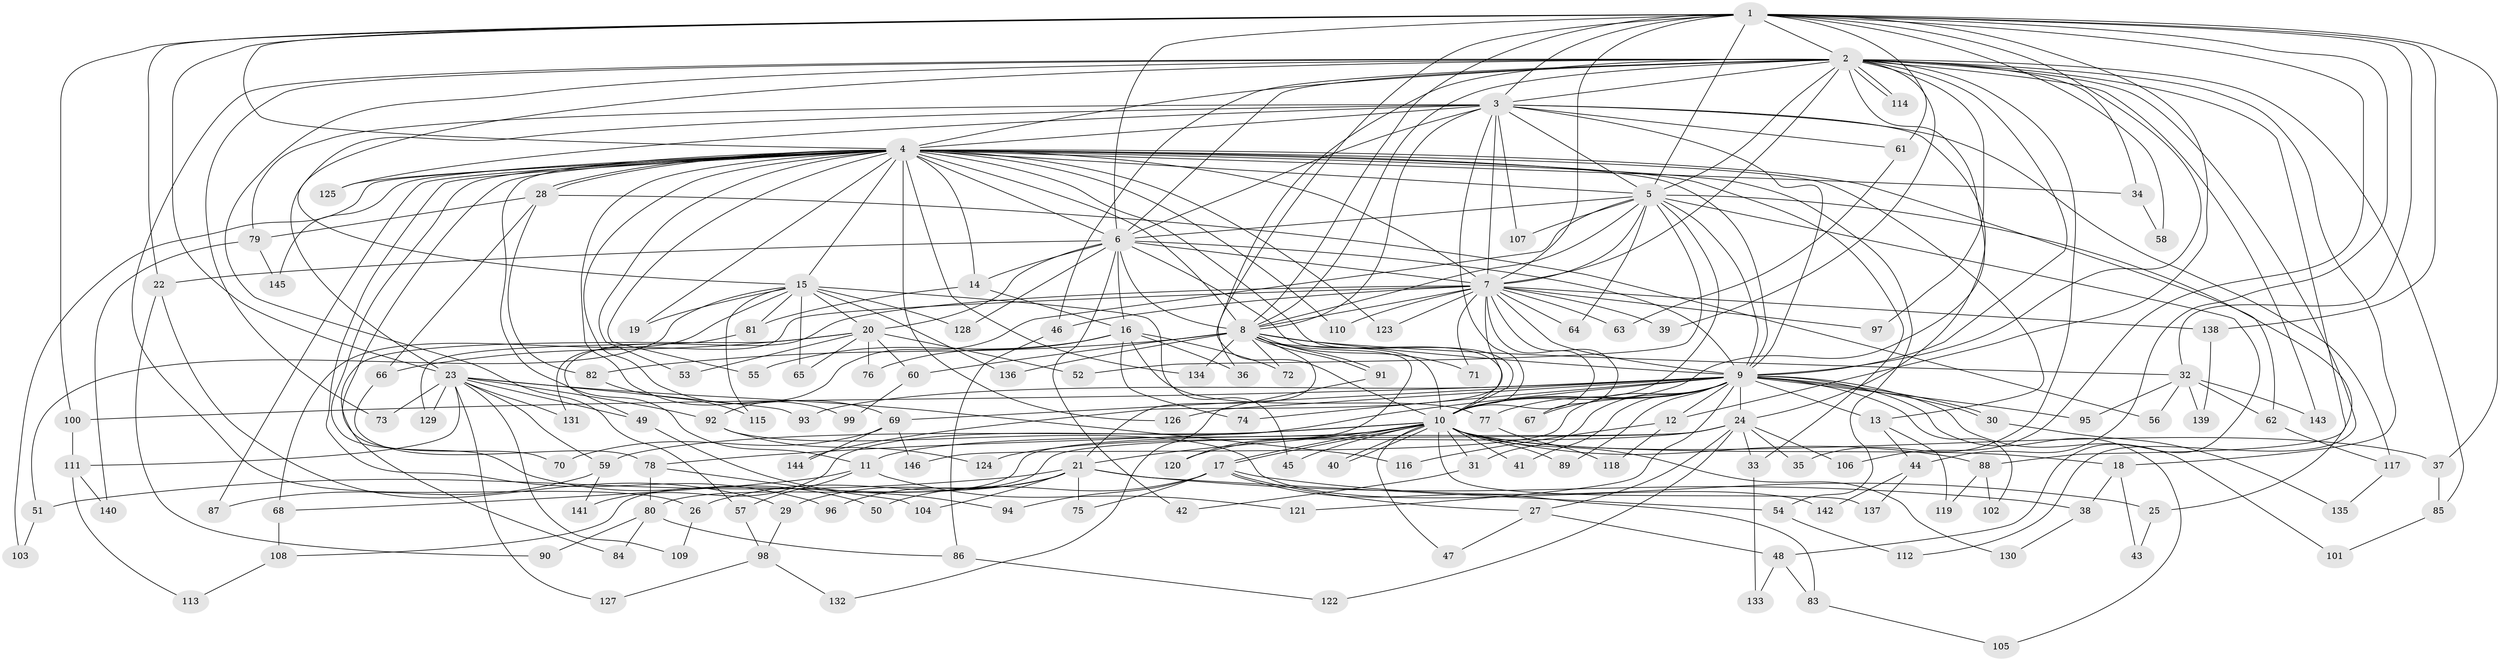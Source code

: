 // Generated by graph-tools (version 1.1) at 2025/35/03/09/25 02:35:14]
// undirected, 146 vertices, 317 edges
graph export_dot {
graph [start="1"]
  node [color=gray90,style=filled];
  1;
  2;
  3;
  4;
  5;
  6;
  7;
  8;
  9;
  10;
  11;
  12;
  13;
  14;
  15;
  16;
  17;
  18;
  19;
  20;
  21;
  22;
  23;
  24;
  25;
  26;
  27;
  28;
  29;
  30;
  31;
  32;
  33;
  34;
  35;
  36;
  37;
  38;
  39;
  40;
  41;
  42;
  43;
  44;
  45;
  46;
  47;
  48;
  49;
  50;
  51;
  52;
  53;
  54;
  55;
  56;
  57;
  58;
  59;
  60;
  61;
  62;
  63;
  64;
  65;
  66;
  67;
  68;
  69;
  70;
  71;
  72;
  73;
  74;
  75;
  76;
  77;
  78;
  79;
  80;
  81;
  82;
  83;
  84;
  85;
  86;
  87;
  88;
  89;
  90;
  91;
  92;
  93;
  94;
  95;
  96;
  97;
  98;
  99;
  100;
  101;
  102;
  103;
  104;
  105;
  106;
  107;
  108;
  109;
  110;
  111;
  112;
  113;
  114;
  115;
  116;
  117;
  118;
  119;
  120;
  121;
  122;
  123;
  124;
  125;
  126;
  127;
  128;
  129;
  130;
  131;
  132;
  133;
  134;
  135;
  136;
  137;
  138;
  139;
  140;
  141;
  142;
  143;
  144;
  145;
  146;
  1 -- 2;
  1 -- 3;
  1 -- 4;
  1 -- 5;
  1 -- 6;
  1 -- 7;
  1 -- 8;
  1 -- 9;
  1 -- 10;
  1 -- 12;
  1 -- 22;
  1 -- 23;
  1 -- 32;
  1 -- 37;
  1 -- 44;
  1 -- 58;
  1 -- 61;
  1 -- 100;
  1 -- 106;
  1 -- 138;
  2 -- 3;
  2 -- 4;
  2 -- 5;
  2 -- 6;
  2 -- 7;
  2 -- 8;
  2 -- 9;
  2 -- 10;
  2 -- 15;
  2 -- 18;
  2 -- 26;
  2 -- 34;
  2 -- 35;
  2 -- 36;
  2 -- 39;
  2 -- 46;
  2 -- 57;
  2 -- 73;
  2 -- 85;
  2 -- 88;
  2 -- 97;
  2 -- 112;
  2 -- 114;
  2 -- 114;
  2 -- 143;
  3 -- 4;
  3 -- 5;
  3 -- 6;
  3 -- 7;
  3 -- 8;
  3 -- 9;
  3 -- 10;
  3 -- 23;
  3 -- 24;
  3 -- 61;
  3 -- 79;
  3 -- 107;
  3 -- 117;
  3 -- 125;
  4 -- 5;
  4 -- 6;
  4 -- 7;
  4 -- 8;
  4 -- 9;
  4 -- 10;
  4 -- 11;
  4 -- 13;
  4 -- 14;
  4 -- 15;
  4 -- 19;
  4 -- 28;
  4 -- 28;
  4 -- 33;
  4 -- 34;
  4 -- 50;
  4 -- 53;
  4 -- 54;
  4 -- 55;
  4 -- 62;
  4 -- 69;
  4 -- 70;
  4 -- 87;
  4 -- 96;
  4 -- 99;
  4 -- 103;
  4 -- 110;
  4 -- 123;
  4 -- 125;
  4 -- 126;
  4 -- 134;
  4 -- 145;
  5 -- 6;
  5 -- 7;
  5 -- 8;
  5 -- 9;
  5 -- 10;
  5 -- 25;
  5 -- 48;
  5 -- 52;
  5 -- 64;
  5 -- 92;
  5 -- 107;
  6 -- 7;
  6 -- 8;
  6 -- 9;
  6 -- 10;
  6 -- 14;
  6 -- 16;
  6 -- 20;
  6 -- 22;
  6 -- 42;
  6 -- 128;
  7 -- 8;
  7 -- 9;
  7 -- 10;
  7 -- 39;
  7 -- 46;
  7 -- 49;
  7 -- 63;
  7 -- 64;
  7 -- 67;
  7 -- 71;
  7 -- 97;
  7 -- 110;
  7 -- 123;
  7 -- 131;
  7 -- 138;
  7 -- 144;
  8 -- 9;
  8 -- 10;
  8 -- 21;
  8 -- 32;
  8 -- 60;
  8 -- 71;
  8 -- 72;
  8 -- 82;
  8 -- 91;
  8 -- 91;
  8 -- 120;
  8 -- 134;
  8 -- 136;
  9 -- 10;
  9 -- 12;
  9 -- 13;
  9 -- 24;
  9 -- 30;
  9 -- 30;
  9 -- 31;
  9 -- 41;
  9 -- 67;
  9 -- 69;
  9 -- 74;
  9 -- 77;
  9 -- 89;
  9 -- 93;
  9 -- 95;
  9 -- 100;
  9 -- 101;
  9 -- 102;
  9 -- 105;
  9 -- 121;
  9 -- 126;
  9 -- 141;
  9 -- 146;
  10 -- 11;
  10 -- 17;
  10 -- 17;
  10 -- 18;
  10 -- 21;
  10 -- 31;
  10 -- 37;
  10 -- 40;
  10 -- 40;
  10 -- 41;
  10 -- 45;
  10 -- 47;
  10 -- 59;
  10 -- 78;
  10 -- 88;
  10 -- 89;
  10 -- 120;
  10 -- 130;
  10 -- 137;
  11 -- 57;
  11 -- 68;
  11 -- 121;
  12 -- 116;
  12 -- 118;
  13 -- 44;
  13 -- 119;
  14 -- 16;
  14 -- 81;
  15 -- 19;
  15 -- 20;
  15 -- 45;
  15 -- 51;
  15 -- 65;
  15 -- 68;
  15 -- 81;
  15 -- 115;
  15 -- 128;
  15 -- 136;
  16 -- 36;
  16 -- 55;
  16 -- 72;
  16 -- 74;
  16 -- 76;
  16 -- 77;
  17 -- 25;
  17 -- 27;
  17 -- 50;
  17 -- 75;
  17 -- 83;
  17 -- 94;
  18 -- 38;
  18 -- 43;
  20 -- 52;
  20 -- 53;
  20 -- 60;
  20 -- 65;
  20 -- 66;
  20 -- 76;
  20 -- 84;
  21 -- 26;
  21 -- 29;
  21 -- 38;
  21 -- 51;
  21 -- 54;
  21 -- 75;
  21 -- 96;
  21 -- 104;
  22 -- 29;
  22 -- 90;
  23 -- 49;
  23 -- 59;
  23 -- 73;
  23 -- 92;
  23 -- 93;
  23 -- 109;
  23 -- 111;
  23 -- 116;
  23 -- 127;
  23 -- 129;
  23 -- 131;
  24 -- 27;
  24 -- 33;
  24 -- 35;
  24 -- 80;
  24 -- 106;
  24 -- 108;
  24 -- 122;
  24 -- 124;
  25 -- 43;
  26 -- 109;
  27 -- 47;
  27 -- 48;
  28 -- 56;
  28 -- 66;
  28 -- 79;
  28 -- 82;
  29 -- 98;
  30 -- 135;
  31 -- 42;
  32 -- 56;
  32 -- 62;
  32 -- 95;
  32 -- 139;
  32 -- 143;
  33 -- 133;
  34 -- 58;
  37 -- 85;
  38 -- 130;
  44 -- 137;
  44 -- 142;
  46 -- 86;
  48 -- 83;
  48 -- 133;
  49 -- 94;
  51 -- 103;
  54 -- 112;
  57 -- 98;
  59 -- 87;
  59 -- 141;
  60 -- 99;
  61 -- 63;
  62 -- 117;
  66 -- 78;
  68 -- 108;
  69 -- 70;
  69 -- 144;
  69 -- 146;
  77 -- 118;
  78 -- 80;
  78 -- 104;
  79 -- 140;
  79 -- 145;
  80 -- 84;
  80 -- 86;
  80 -- 90;
  81 -- 129;
  82 -- 115;
  83 -- 105;
  85 -- 101;
  86 -- 122;
  88 -- 102;
  88 -- 119;
  91 -- 132;
  92 -- 124;
  92 -- 142;
  98 -- 127;
  98 -- 132;
  100 -- 111;
  108 -- 113;
  111 -- 113;
  111 -- 140;
  117 -- 135;
  138 -- 139;
}
